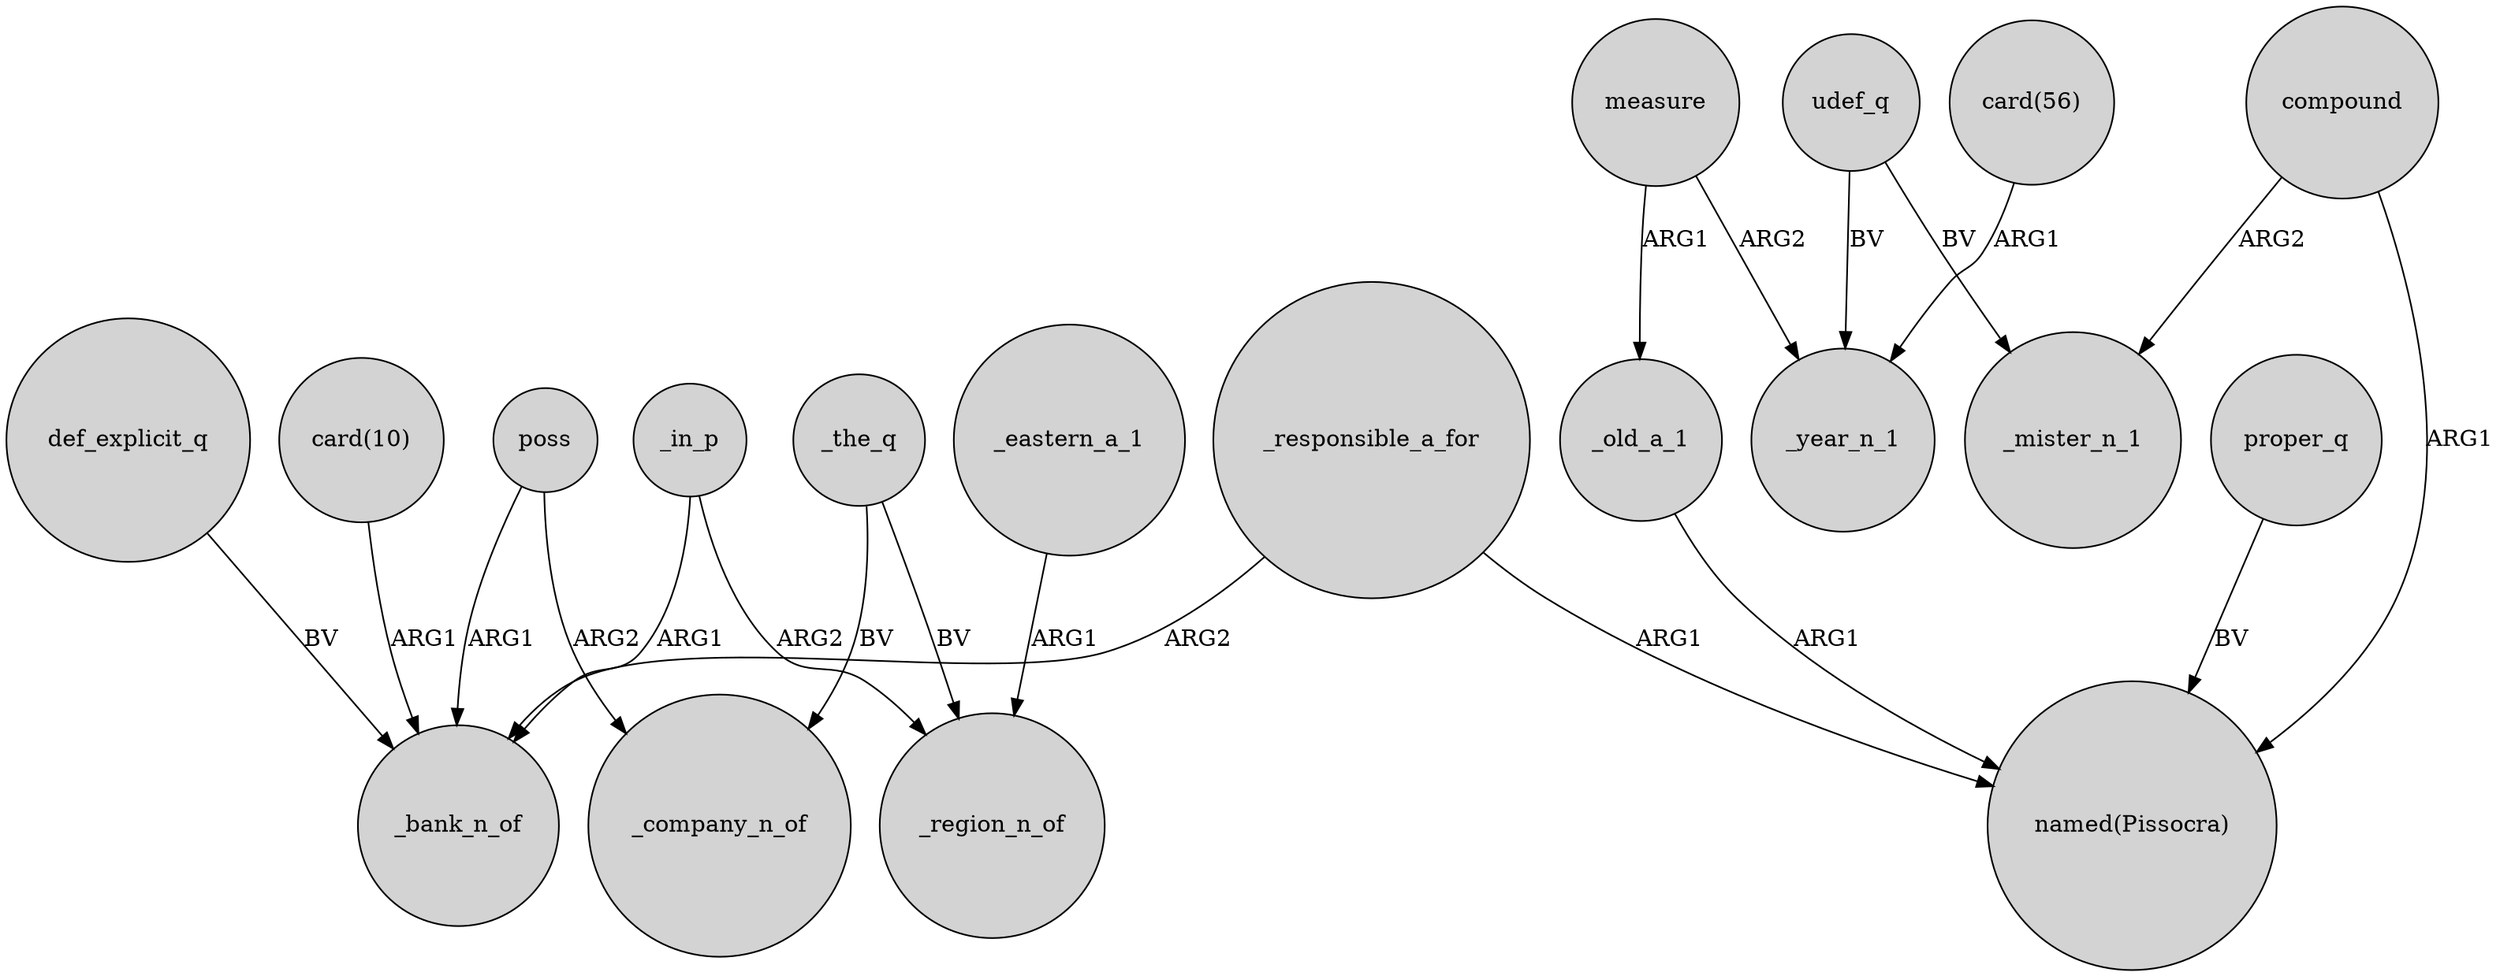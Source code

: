 digraph {
	node [shape=circle style=filled]
	_responsible_a_for -> _bank_n_of [label=ARG2]
	measure -> _year_n_1 [label=ARG2]
	_eastern_a_1 -> _region_n_of [label=ARG1]
	compound -> _mister_n_1 [label=ARG2]
	udef_q -> _mister_n_1 [label=BV]
	"card(10)" -> _bank_n_of [label=ARG1]
	_the_q -> _company_n_of [label=BV]
	measure -> _old_a_1 [label=ARG1]
	poss -> _bank_n_of [label=ARG1]
	_in_p -> _bank_n_of [label=ARG1]
	_old_a_1 -> "named(Pissocra)" [label=ARG1]
	def_explicit_q -> _bank_n_of [label=BV]
	udef_q -> _year_n_1 [label=BV]
	poss -> _company_n_of [label=ARG2]
	_responsible_a_for -> "named(Pissocra)" [label=ARG1]
	"card(56)" -> _year_n_1 [label=ARG1]
	_in_p -> _region_n_of [label=ARG2]
	compound -> "named(Pissocra)" [label=ARG1]
	proper_q -> "named(Pissocra)" [label=BV]
	_the_q -> _region_n_of [label=BV]
}
